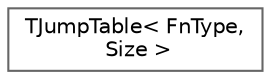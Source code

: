 digraph "Graphical Class Hierarchy"
{
 // INTERACTIVE_SVG=YES
 // LATEX_PDF_SIZE
  bgcolor="transparent";
  edge [fontname=Helvetica,fontsize=10,labelfontname=Helvetica,labelfontsize=10];
  node [fontname=Helvetica,fontsize=10,shape=box,height=0.2,width=0.4];
  rankdir="LR";
  Node0 [id="Node000000",label="TJumpTable\< FnType,\l Size \>",height=0.2,width=0.4,color="grey40", fillcolor="white", style="filled",URL="$de/dca/structTJumpTable.html",tooltip="We need a mechanism by which we can iterate all items in the attribute map and perform an arbitrary o..."];
}
